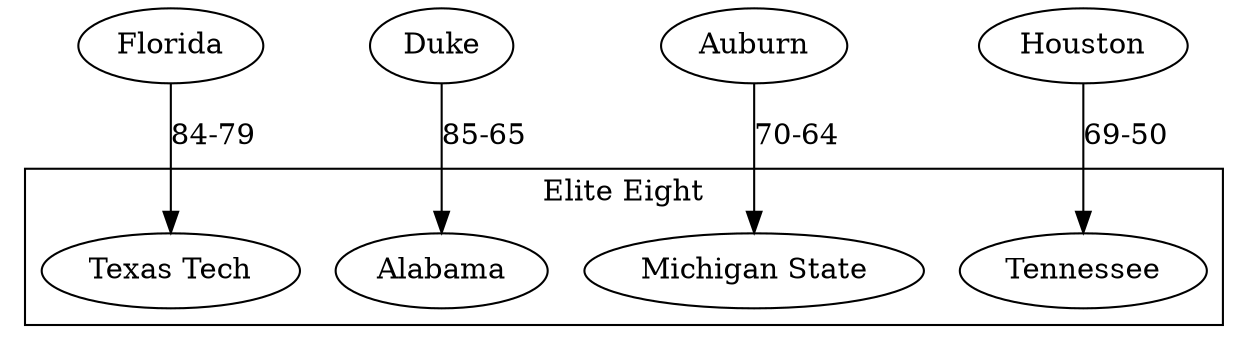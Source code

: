 digraph tournament  {
       "Florida" -> "Texas Tech" [label="84-79"]
       "Duke" -> "Alabama" [label="85-65"]
       "Auburn" -> "Michigan State" [label="70-64"]
       "Houston" -> "Tennessee" [label="69-50"]
   subgraph cluster_elite_eight {
       label = "Elite Eight"
       {rank = same; "Texas Tech"; "Alabama"; "Michigan State"; "Tennessee"; }
   }
}
